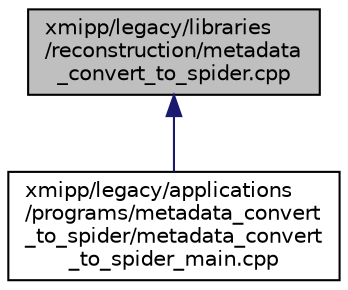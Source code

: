 digraph "xmipp/legacy/libraries/reconstruction/metadata_convert_to_spider.cpp"
{
  edge [fontname="Helvetica",fontsize="10",labelfontname="Helvetica",labelfontsize="10"];
  node [fontname="Helvetica",fontsize="10",shape=record];
  Node76 [label="xmipp/legacy/libraries\l/reconstruction/metadata\l_convert_to_spider.cpp",height=0.2,width=0.4,color="black", fillcolor="grey75", style="filled", fontcolor="black"];
  Node76 -> Node77 [dir="back",color="midnightblue",fontsize="10",style="solid",fontname="Helvetica"];
  Node77 [label="xmipp/legacy/applications\l/programs/metadata_convert\l_to_spider/metadata_convert\l_to_spider_main.cpp",height=0.2,width=0.4,color="black", fillcolor="white", style="filled",URL="$metadata__convert__to__spider__main_8cpp.html"];
}
